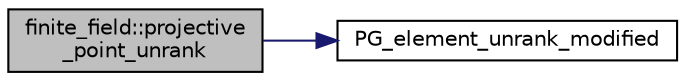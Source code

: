 digraph "finite_field::projective_point_unrank"
{
  edge [fontname="Helvetica",fontsize="10",labelfontname="Helvetica",labelfontsize="10"];
  node [fontname="Helvetica",fontsize="10",shape=record];
  rankdir="LR";
  Node17153 [label="finite_field::projective\l_point_unrank",height=0.2,width=0.4,color="black", fillcolor="grey75", style="filled", fontcolor="black"];
  Node17153 -> Node17154 [color="midnightblue",fontsize="10",style="solid",fontname="Helvetica"];
  Node17154 [label="PG_element_unrank_modified",height=0.2,width=0.4,color="black", fillcolor="white", style="filled",URL="$d4/d67/geometry_8h.html#a83ae9b605d496f6a90345303f6efae64"];
}
